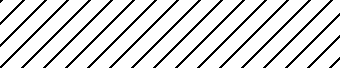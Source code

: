 import patterns;

add("hatch-excl", hatch(2.7mm, NE, black));

real w = 60mm, h = 12mm;

filldraw((0, 0)--(w, 0)--(w, h)--(0, h)--cycle, pattern("hatch-excl"), nullpen);
